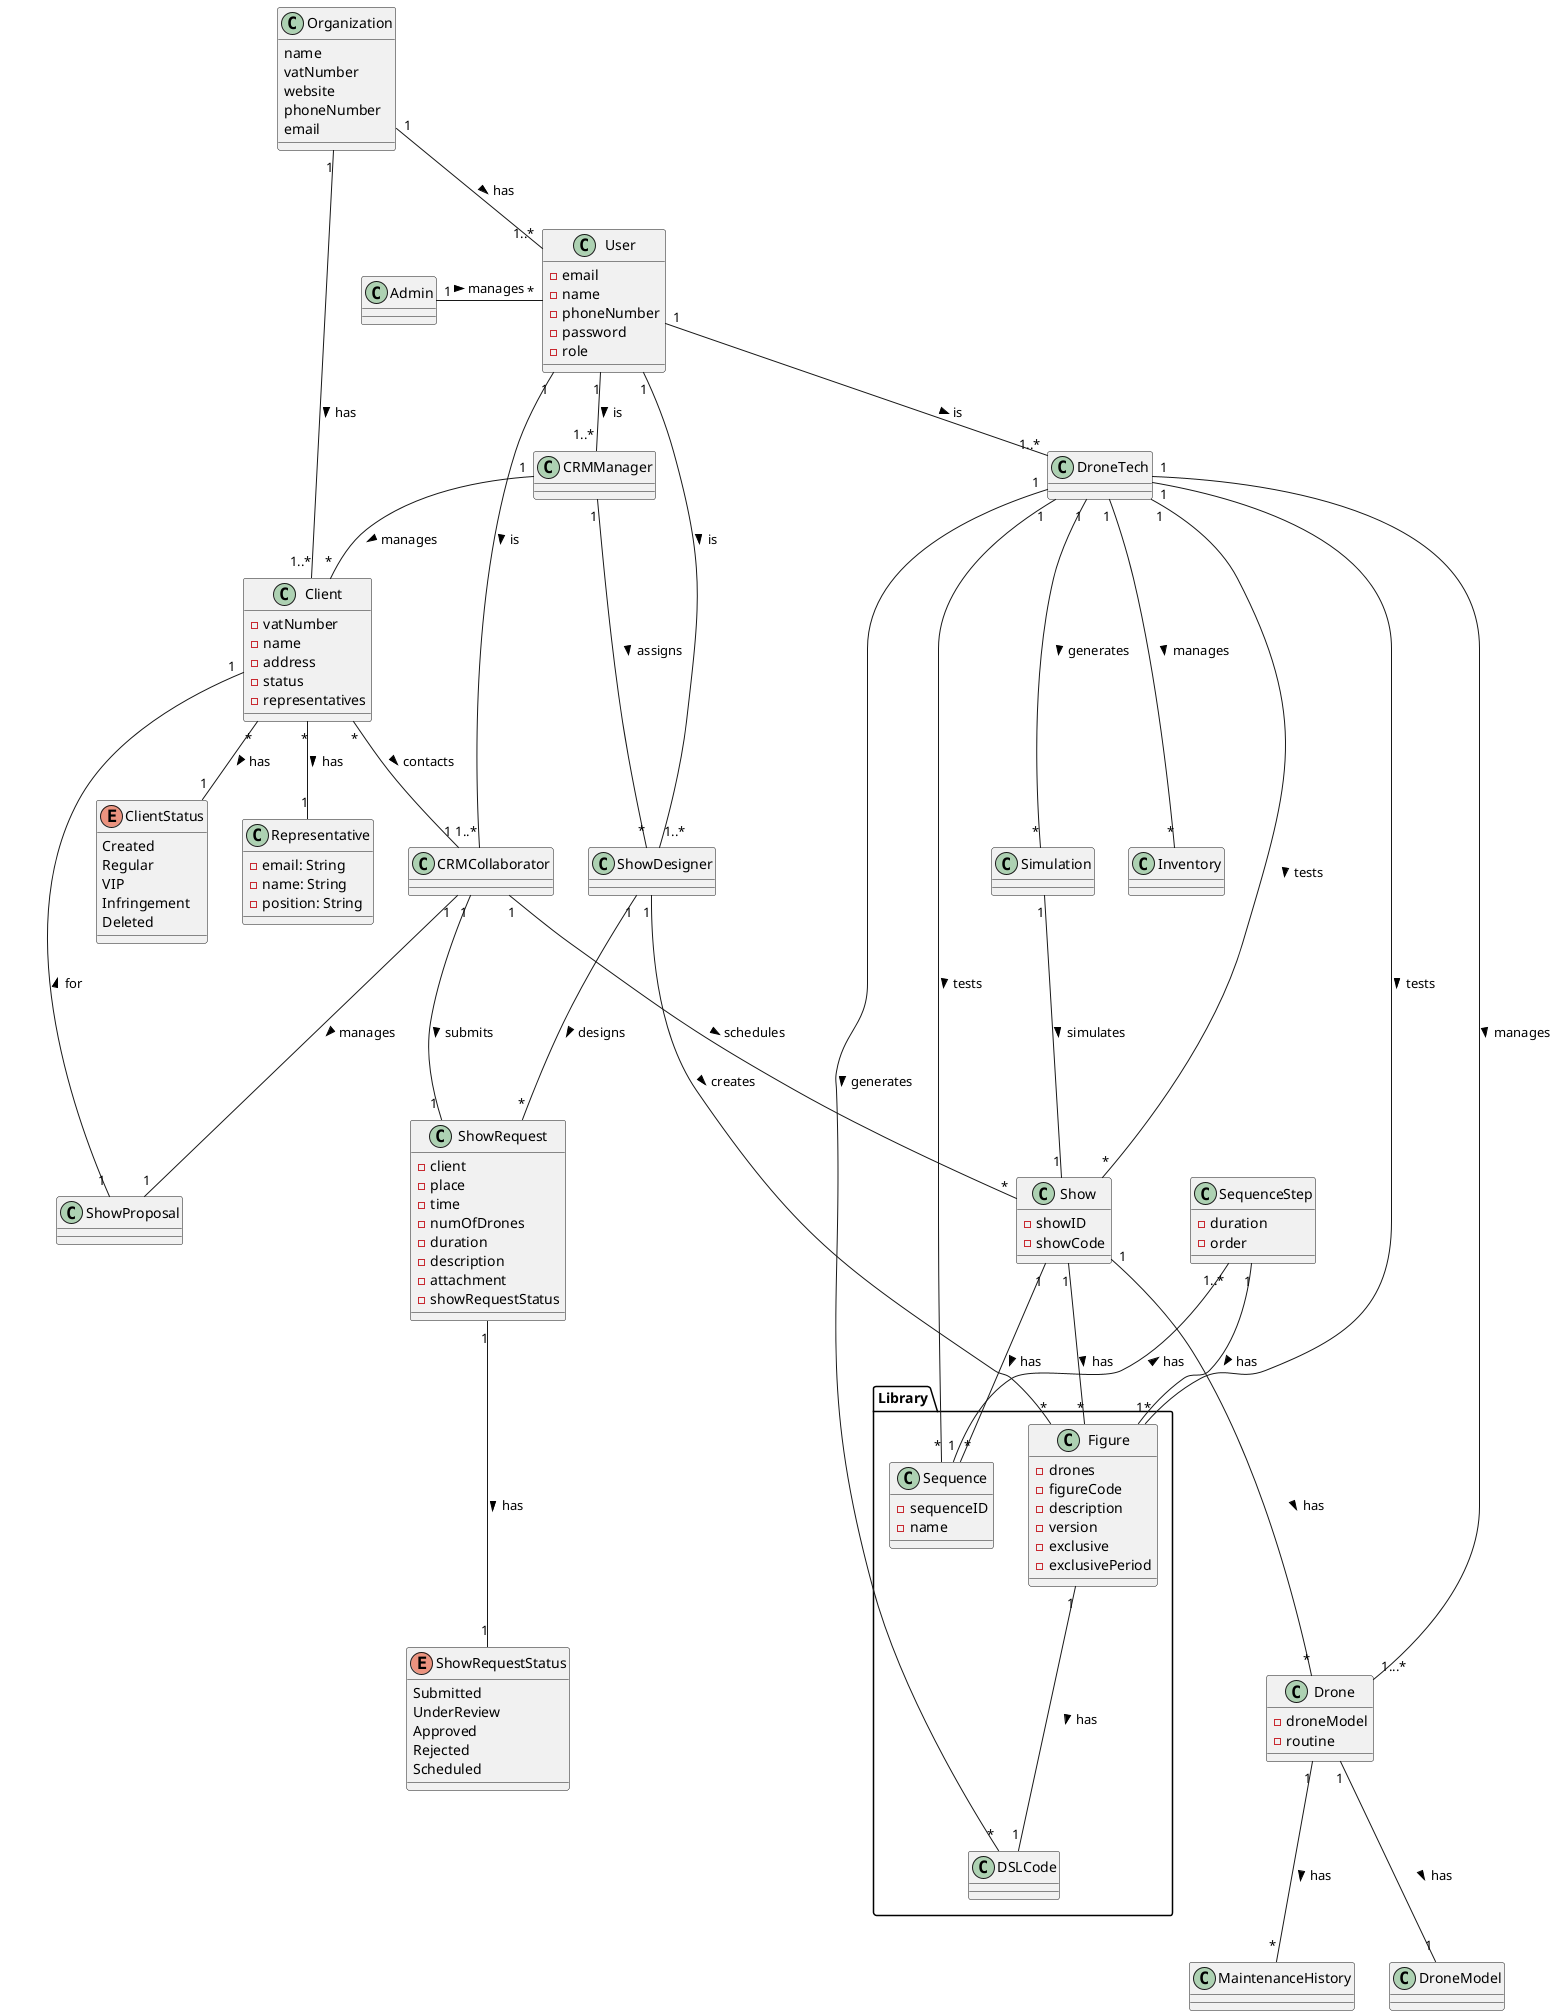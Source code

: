 @startuml
package Library{

    class Figure{
        - drones
        - figureCode
        - description
        - version
        - exclusive
        - exclusivePeriod
    }

    class DSLCode{
    }

    class Sequence{
     - sequenceID
     - name
    }
}

class Organization {
    name
    vatNumber
    website
    phoneNumber
    email
}

class Client{
    - vatNumber
    - name
    - address
    - status
    - representatives
}

enum ClientStatus{
    Created
    Regular
    VIP
    Infringement
    Deleted
}

class Representative {
  - email: String
  - name: String
  - position: String
}

class ShowProposal{
}

class Show{
    - showID
    - showCode
}

class Simulation{
}

class User{
    - email
    - name
    - phoneNumber
    - password
    - role
}

class Admin{
}

class  CRMManager{
}

class CRMCollaborator{
}

class ShowDesigner{
}

class DroneTech{
}

class ShowRequest{
    - client
    - place
    - time
    - numOfDrones
    - duration
    - description
    - attachment
    - showRequestStatus
}

enum ShowRequestStatus {
  Submitted
  UnderReview
  Approved
  Rejected
  Scheduled
}

class MaintenanceHistory{
}

class Inventory{
}

class DroneModel{
}

class Drone{
    - droneModel
    - routine
}

class SequenceStep {
 - duration
 - order
}

/' Relationships '/

' System & User '
Admin         "1"  -  "*"  User  : manages >

' Client Management '
CRMManager    "1"  -- "*"  Client : manages >
Client        "*"  -- "1"  ClientStatus : has >
Client        "*"  -- "1"  CRMCollaborator : contacts >
Client        "*"  -- "1"  Representative : has >

' Show Requests '
CRMManager    "1"  -- "*"  ShowDesigner : assigns >
ShowRequest   "1"  --- "1"  ShowRequestStatus : has >
CRMCollaborator "1" --- "1"  ShowRequest : submits >

' Show Proposal '
CRMCollaborator "1" --- "1"  ShowProposal : manages >

' Show Design '
ShowDesigner   "1" --- "*"  Figure : creates >
ShowDesigner   "1" --- "*"  ShowRequest : designs >

' Show Scheduling '
CRMCollaborator "1" --- "*"  Show : schedules >

' Drone Tech Operations '
DroneTech      "1" --- "1...*"  Drone : manages >
DroneTech      "1" --- "*"  Inventory : manages >
DroneTech      "1" --- "*"  DSLCode : generates >
DroneTech      "1" --- "*"  Figure : tests >
DroneTech      "1" --- "*"  Sequence : tests >
DroneTech      "1" --- "*"  Show : tests >
DroneTech      "1" --- "*"  Simulation : generates >

Drone      "1" --- "*"  MaintenanceHistory : has >
Drone      "1" --- "1"  DroneModel : has >


' Figure Relationships '
Figure         "1" --- "1"  DSLCode : has >

' Show Relationships '
Show           "1" -- "*"  Figure : has >
Show           "1" -- "*"  Sequence : has >

Show           "1" --- "*"  Drone : has >

User "1" -- "1..*" CRMManager : is >
User "1" -- "1..*" ShowDesigner : is >
User "1" -- "1..*" CRMCollaborator : is >
User "1" -- "1..*" DroneTech : is >

Organization "1" -- "1..*" User : has >
Organization "1" -- "1..*" Client : has >

ShowProposal       "1"  -- "1"  Client  : for >

Sequence "1" - "1..*" SequenceStep : has >

SequenceStep "1" -- "1" Figure : has >

Simulation "1" --- "1" Show : simulates >



@enduml
